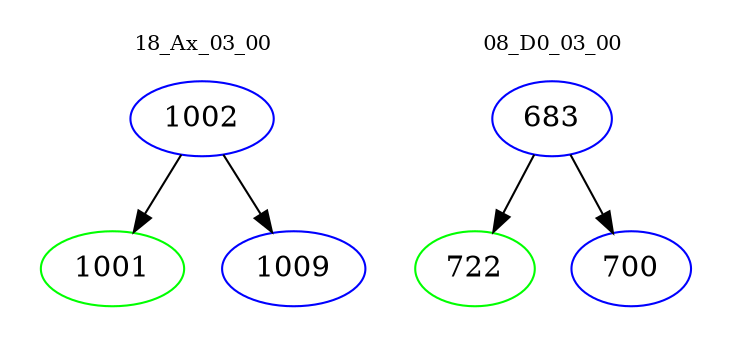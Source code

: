 digraph{
subgraph cluster_0 {
color = white
label = "18_Ax_03_00";
fontsize=10;
T0_1002 [label="1002", color="blue"]
T0_1002 -> T0_1001 [color="black"]
T0_1001 [label="1001", color="green"]
T0_1002 -> T0_1009 [color="black"]
T0_1009 [label="1009", color="blue"]
}
subgraph cluster_1 {
color = white
label = "08_D0_03_00";
fontsize=10;
T1_683 [label="683", color="blue"]
T1_683 -> T1_722 [color="black"]
T1_722 [label="722", color="green"]
T1_683 -> T1_700 [color="black"]
T1_700 [label="700", color="blue"]
}
}
